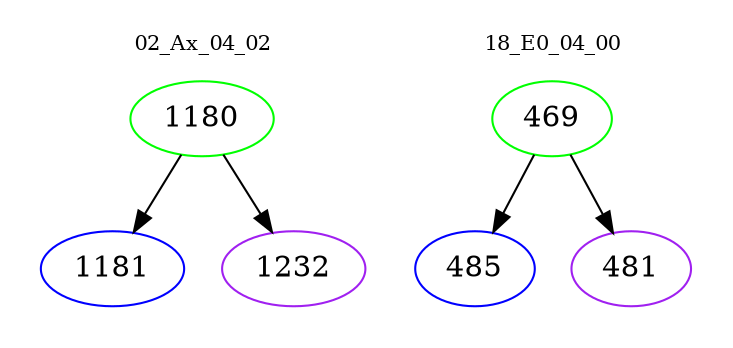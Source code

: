 digraph{
subgraph cluster_0 {
color = white
label = "02_Ax_04_02";
fontsize=10;
T0_1180 [label="1180", color="green"]
T0_1180 -> T0_1181 [color="black"]
T0_1181 [label="1181", color="blue"]
T0_1180 -> T0_1232 [color="black"]
T0_1232 [label="1232", color="purple"]
}
subgraph cluster_1 {
color = white
label = "18_E0_04_00";
fontsize=10;
T1_469 [label="469", color="green"]
T1_469 -> T1_485 [color="black"]
T1_485 [label="485", color="blue"]
T1_469 -> T1_481 [color="black"]
T1_481 [label="481", color="purple"]
}
}
